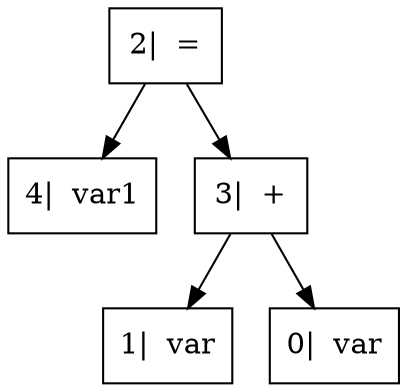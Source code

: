 digraph{

rankdir=TB;

node[shape=box];
"2|  =" -> "4|  var1", "3|  +";
"3|  +" -> "1|  var", "0|  var";
}
